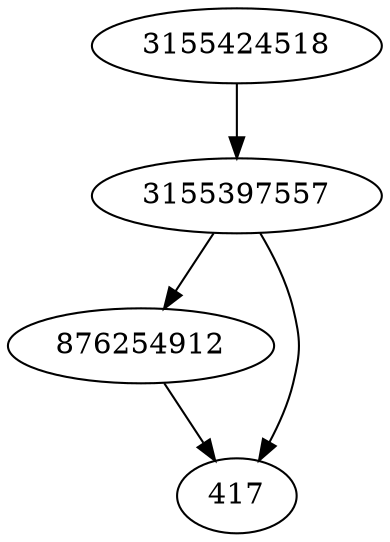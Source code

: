 strict digraph  {
876254912;
417;
3155397557;
3155424518;
876254912 -> 417;
3155397557 -> 417;
3155397557 -> 876254912;
3155424518 -> 3155397557;
}

